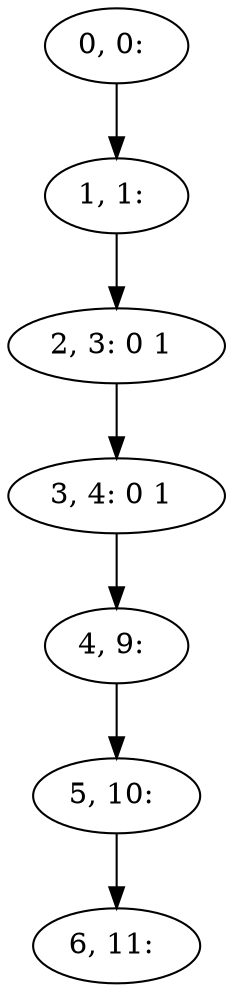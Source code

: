 digraph G {
0[label="0, 0: "];
1[label="1, 1: "];
2[label="2, 3: 0 1 "];
3[label="3, 4: 0 1 "];
4[label="4, 9: "];
5[label="5, 10: "];
6[label="6, 11: "];
0->1 ;
1->2 ;
2->3 ;
3->4 ;
4->5 ;
5->6 ;
}
